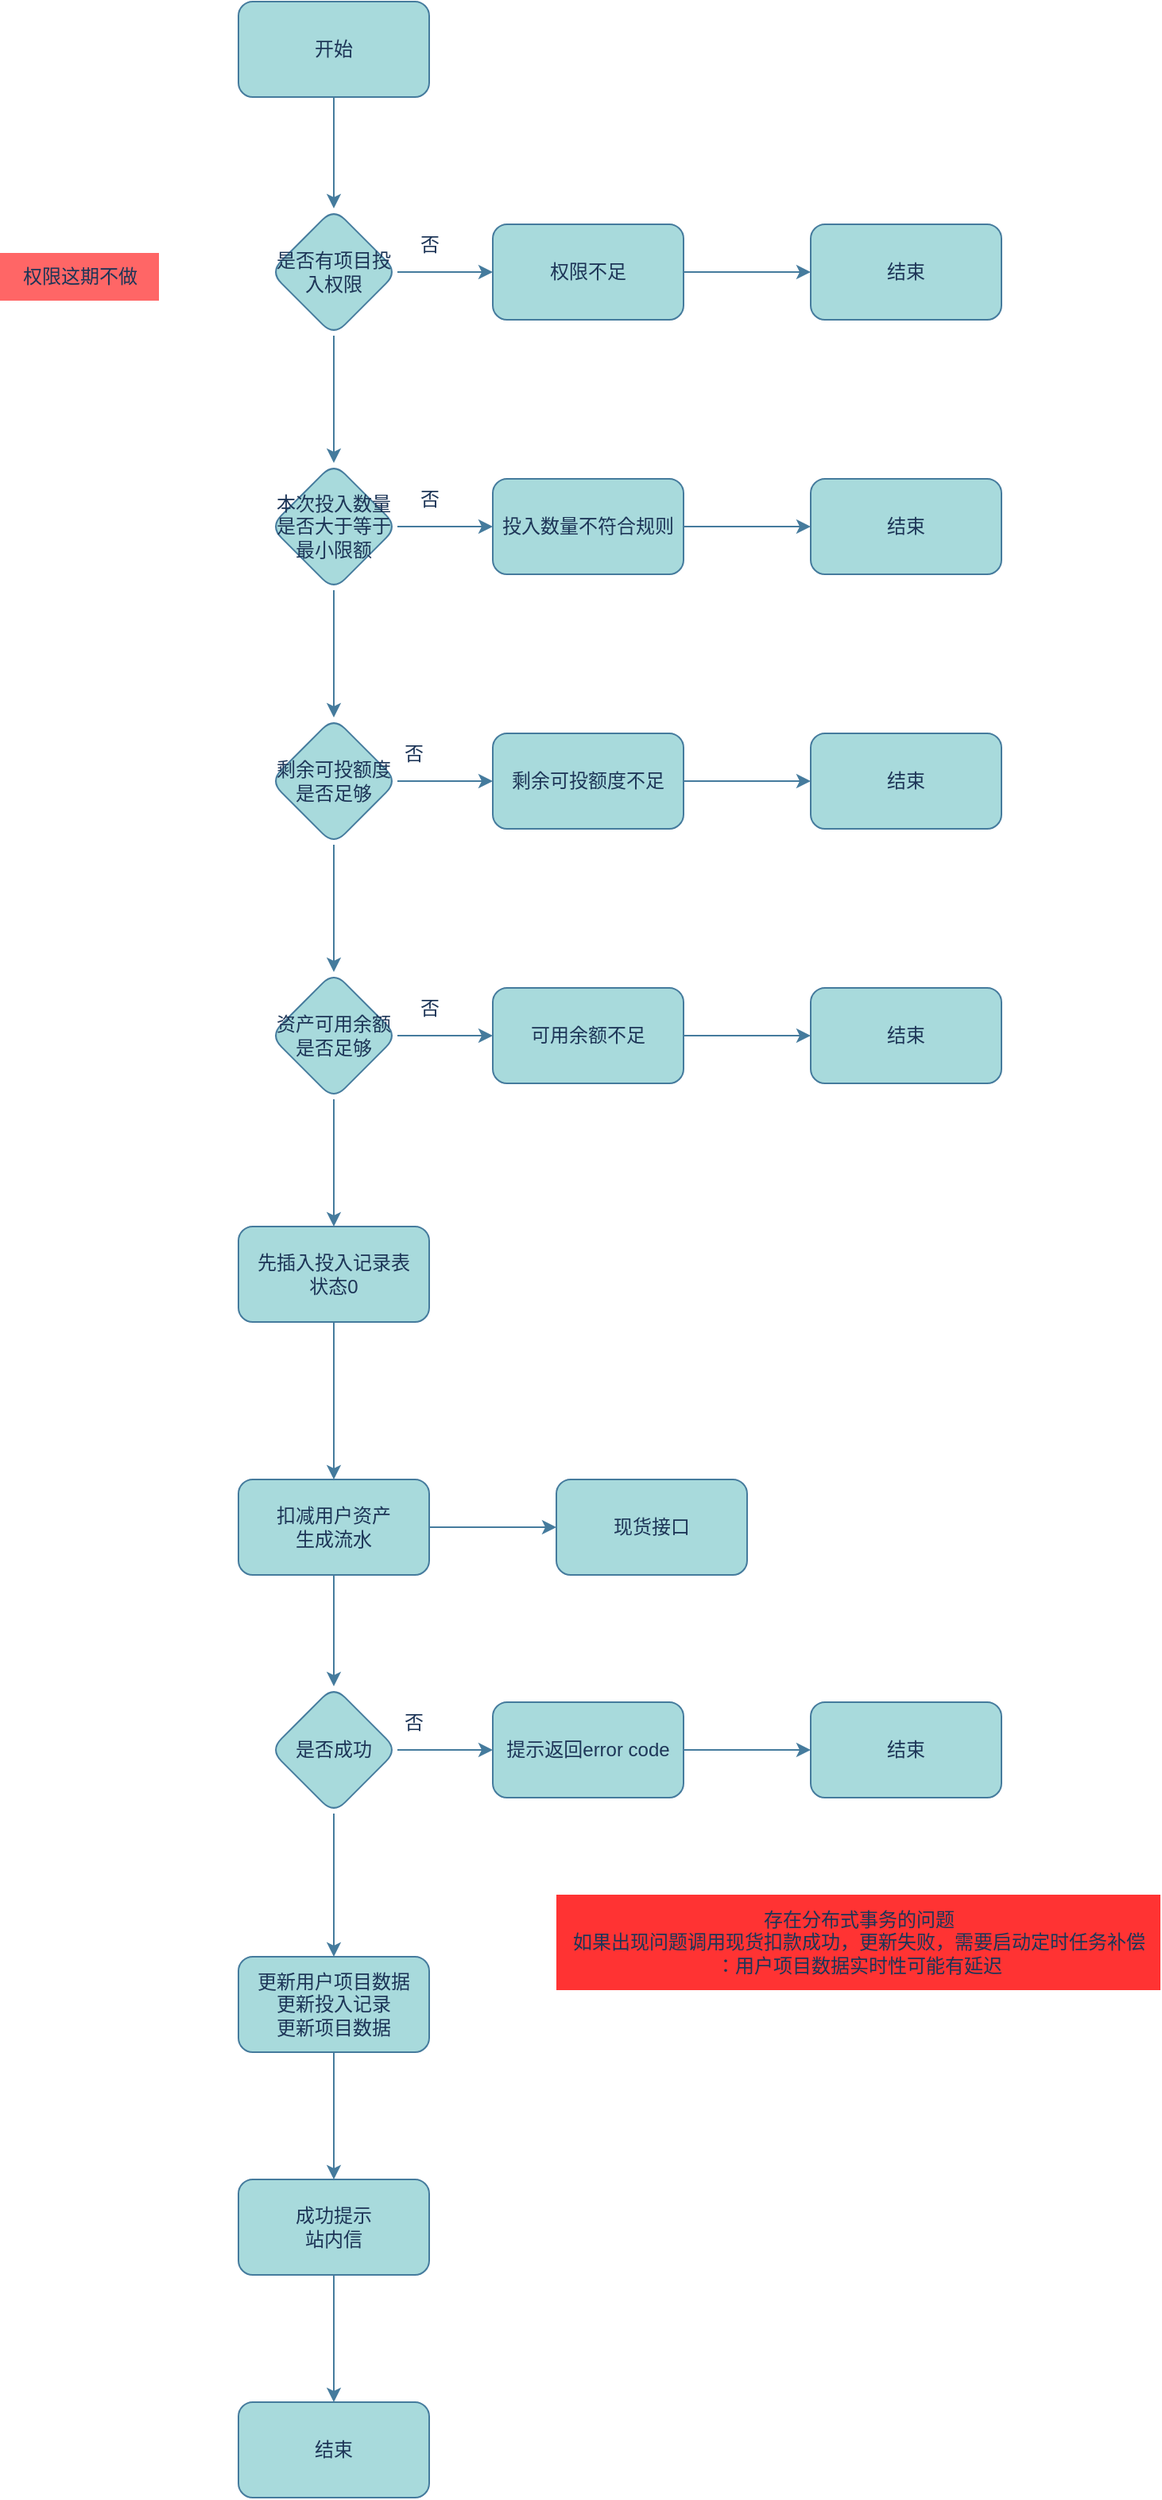 <mxfile version="21.5.2" type="github">
  <diagram id="C5RBs43oDa-KdzZeNtuy" name="Page-1">
    <mxGraphModel dx="1434" dy="680" grid="1" gridSize="10" guides="1" tooltips="1" connect="1" arrows="1" fold="1" page="1" pageScale="1" pageWidth="1200" pageHeight="1920" background="#ffffff" math="0" shadow="0">
      <root>
        <mxCell id="WIyWlLk6GJQsqaUBKTNV-0" />
        <mxCell id="WIyWlLk6GJQsqaUBKTNV-1" parent="WIyWlLk6GJQsqaUBKTNV-0" />
        <mxCell id="2e_g-QVYGHSv_7SJw1xX-2" value="" style="edgeStyle=orthogonalEdgeStyle;rounded=0;orthogonalLoop=1;jettySize=auto;html=1;strokeColor=#457B9D;fontColor=#1D3557;fillColor=#A8DADC;" edge="1" parent="WIyWlLk6GJQsqaUBKTNV-1" source="2e_g-QVYGHSv_7SJw1xX-0" target="2e_g-QVYGHSv_7SJw1xX-1">
          <mxGeometry relative="1" as="geometry" />
        </mxCell>
        <mxCell id="2e_g-QVYGHSv_7SJw1xX-0" value="开始" style="rounded=1;whiteSpace=wrap;html=1;strokeColor=#457B9D;fontColor=#1D3557;fillColor=#A8DADC;" vertex="1" parent="WIyWlLk6GJQsqaUBKTNV-1">
          <mxGeometry x="250" y="20" width="120" height="60" as="geometry" />
        </mxCell>
        <mxCell id="2e_g-QVYGHSv_7SJw1xX-4" value="" style="edgeStyle=orthogonalEdgeStyle;rounded=0;orthogonalLoop=1;jettySize=auto;html=1;strokeColor=#457B9D;fontColor=#1D3557;fillColor=#A8DADC;" edge="1" parent="WIyWlLk6GJQsqaUBKTNV-1" source="2e_g-QVYGHSv_7SJw1xX-1" target="2e_g-QVYGHSv_7SJw1xX-3">
          <mxGeometry relative="1" as="geometry" />
        </mxCell>
        <mxCell id="2e_g-QVYGHSv_7SJw1xX-9" value="" style="edgeStyle=orthogonalEdgeStyle;rounded=0;orthogonalLoop=1;jettySize=auto;html=1;strokeColor=#457B9D;fontColor=#1D3557;fillColor=#A8DADC;" edge="1" parent="WIyWlLk6GJQsqaUBKTNV-1" source="2e_g-QVYGHSv_7SJw1xX-1" target="2e_g-QVYGHSv_7SJw1xX-8">
          <mxGeometry relative="1" as="geometry" />
        </mxCell>
        <mxCell id="2e_g-QVYGHSv_7SJw1xX-1" value="是否有项目投入权限" style="rhombus;whiteSpace=wrap;html=1;fillColor=#A8DADC;strokeColor=#457B9D;fontColor=#1D3557;rounded=1;" vertex="1" parent="WIyWlLk6GJQsqaUBKTNV-1">
          <mxGeometry x="270" y="150" width="80" height="80" as="geometry" />
        </mxCell>
        <mxCell id="2e_g-QVYGHSv_7SJw1xX-7" value="" style="edgeStyle=orthogonalEdgeStyle;rounded=0;orthogonalLoop=1;jettySize=auto;html=1;strokeColor=#457B9D;fontColor=#1D3557;fillColor=#A8DADC;" edge="1" parent="WIyWlLk6GJQsqaUBKTNV-1" source="2e_g-QVYGHSv_7SJw1xX-3" target="2e_g-QVYGHSv_7SJw1xX-6">
          <mxGeometry relative="1" as="geometry" />
        </mxCell>
        <mxCell id="2e_g-QVYGHSv_7SJw1xX-3" value="权限不足" style="whiteSpace=wrap;html=1;fillColor=#A8DADC;strokeColor=#457B9D;fontColor=#1D3557;rounded=1;" vertex="1" parent="WIyWlLk6GJQsqaUBKTNV-1">
          <mxGeometry x="410" y="160" width="120" height="60" as="geometry" />
        </mxCell>
        <mxCell id="2e_g-QVYGHSv_7SJw1xX-5" value="否" style="text;html=1;align=center;verticalAlign=middle;resizable=0;points=[];autosize=1;strokeColor=none;fillColor=none;fontColor=#1D3557;" vertex="1" parent="WIyWlLk6GJQsqaUBKTNV-1">
          <mxGeometry x="350" y="158" width="40" height="30" as="geometry" />
        </mxCell>
        <mxCell id="2e_g-QVYGHSv_7SJw1xX-6" value="结束" style="whiteSpace=wrap;html=1;fillColor=#A8DADC;strokeColor=#457B9D;fontColor=#1D3557;rounded=1;" vertex="1" parent="WIyWlLk6GJQsqaUBKTNV-1">
          <mxGeometry x="610" y="160" width="120" height="60" as="geometry" />
        </mxCell>
        <mxCell id="2e_g-QVYGHSv_7SJw1xX-11" value="" style="edgeStyle=orthogonalEdgeStyle;rounded=0;orthogonalLoop=1;jettySize=auto;html=1;strokeColor=#457B9D;fontColor=#1D3557;fillColor=#A8DADC;" edge="1" parent="WIyWlLk6GJQsqaUBKTNV-1" source="2e_g-QVYGHSv_7SJw1xX-8" target="2e_g-QVYGHSv_7SJw1xX-10">
          <mxGeometry relative="1" as="geometry" />
        </mxCell>
        <mxCell id="2e_g-QVYGHSv_7SJw1xX-18" value="" style="edgeStyle=orthogonalEdgeStyle;rounded=0;orthogonalLoop=1;jettySize=auto;html=1;strokeColor=#457B9D;fontColor=#1D3557;fillColor=#A8DADC;" edge="1" parent="WIyWlLk6GJQsqaUBKTNV-1" source="2e_g-QVYGHSv_7SJw1xX-8" target="2e_g-QVYGHSv_7SJw1xX-17">
          <mxGeometry relative="1" as="geometry" />
        </mxCell>
        <mxCell id="2e_g-QVYGHSv_7SJw1xX-8" value="本次投入数量是否大于等于最小限额" style="rhombus;whiteSpace=wrap;html=1;fillColor=#A8DADC;strokeColor=#457B9D;fontColor=#1D3557;rounded=1;" vertex="1" parent="WIyWlLk6GJQsqaUBKTNV-1">
          <mxGeometry x="270" y="310" width="80" height="80" as="geometry" />
        </mxCell>
        <mxCell id="2e_g-QVYGHSv_7SJw1xX-14" value="" style="edgeStyle=orthogonalEdgeStyle;rounded=0;orthogonalLoop=1;jettySize=auto;html=1;strokeColor=#457B9D;fontColor=#1D3557;fillColor=#A8DADC;" edge="1" parent="WIyWlLk6GJQsqaUBKTNV-1" source="2e_g-QVYGHSv_7SJw1xX-10" target="2e_g-QVYGHSv_7SJw1xX-13">
          <mxGeometry relative="1" as="geometry" />
        </mxCell>
        <mxCell id="2e_g-QVYGHSv_7SJw1xX-10" value="投入数量不符合规则" style="whiteSpace=wrap;html=1;fillColor=#A8DADC;strokeColor=#457B9D;fontColor=#1D3557;rounded=1;" vertex="1" parent="WIyWlLk6GJQsqaUBKTNV-1">
          <mxGeometry x="410" y="320" width="120" height="60" as="geometry" />
        </mxCell>
        <mxCell id="2e_g-QVYGHSv_7SJw1xX-12" value="否" style="text;html=1;align=center;verticalAlign=middle;resizable=0;points=[];autosize=1;strokeColor=none;fillColor=none;fontColor=#1D3557;" vertex="1" parent="WIyWlLk6GJQsqaUBKTNV-1">
          <mxGeometry x="350" y="318" width="40" height="30" as="geometry" />
        </mxCell>
        <mxCell id="2e_g-QVYGHSv_7SJw1xX-13" value="结束" style="whiteSpace=wrap;html=1;fillColor=#A8DADC;strokeColor=#457B9D;fontColor=#1D3557;rounded=1;" vertex="1" parent="WIyWlLk6GJQsqaUBKTNV-1">
          <mxGeometry x="610" y="320" width="120" height="60" as="geometry" />
        </mxCell>
        <mxCell id="2e_g-QVYGHSv_7SJw1xX-20" value="" style="edgeStyle=orthogonalEdgeStyle;rounded=0;orthogonalLoop=1;jettySize=auto;html=1;strokeColor=#457B9D;fontColor=#1D3557;fillColor=#A8DADC;" edge="1" parent="WIyWlLk6GJQsqaUBKTNV-1" source="2e_g-QVYGHSv_7SJw1xX-17" target="2e_g-QVYGHSv_7SJw1xX-19">
          <mxGeometry relative="1" as="geometry" />
        </mxCell>
        <mxCell id="2e_g-QVYGHSv_7SJw1xX-25" value="" style="edgeStyle=orthogonalEdgeStyle;rounded=0;orthogonalLoop=1;jettySize=auto;html=1;strokeColor=#457B9D;fontColor=#1D3557;fillColor=#A8DADC;" edge="1" parent="WIyWlLk6GJQsqaUBKTNV-1" source="2e_g-QVYGHSv_7SJw1xX-17" target="2e_g-QVYGHSv_7SJw1xX-24">
          <mxGeometry relative="1" as="geometry" />
        </mxCell>
        <mxCell id="2e_g-QVYGHSv_7SJw1xX-17" value="剩余可投额度是否足够" style="rhombus;whiteSpace=wrap;html=1;fillColor=#A8DADC;strokeColor=#457B9D;fontColor=#1D3557;rounded=1;" vertex="1" parent="WIyWlLk6GJQsqaUBKTNV-1">
          <mxGeometry x="270" y="470" width="80" height="80" as="geometry" />
        </mxCell>
        <mxCell id="2e_g-QVYGHSv_7SJw1xX-23" value="" style="edgeStyle=orthogonalEdgeStyle;rounded=0;orthogonalLoop=1;jettySize=auto;html=1;strokeColor=#457B9D;fontColor=#1D3557;fillColor=#A8DADC;" edge="1" parent="WIyWlLk6GJQsqaUBKTNV-1" source="2e_g-QVYGHSv_7SJw1xX-19" target="2e_g-QVYGHSv_7SJw1xX-22">
          <mxGeometry relative="1" as="geometry" />
        </mxCell>
        <mxCell id="2e_g-QVYGHSv_7SJw1xX-19" value="剩余可投额度不足" style="whiteSpace=wrap;html=1;fillColor=#A8DADC;strokeColor=#457B9D;fontColor=#1D3557;rounded=1;" vertex="1" parent="WIyWlLk6GJQsqaUBKTNV-1">
          <mxGeometry x="410" y="480" width="120" height="60" as="geometry" />
        </mxCell>
        <mxCell id="2e_g-QVYGHSv_7SJw1xX-21" value="否" style="text;html=1;align=center;verticalAlign=middle;resizable=0;points=[];autosize=1;strokeColor=none;fillColor=none;fontColor=#1D3557;" vertex="1" parent="WIyWlLk6GJQsqaUBKTNV-1">
          <mxGeometry x="340" y="478" width="40" height="30" as="geometry" />
        </mxCell>
        <mxCell id="2e_g-QVYGHSv_7SJw1xX-22" value="结束" style="whiteSpace=wrap;html=1;fillColor=#A8DADC;strokeColor=#457B9D;fontColor=#1D3557;rounded=1;" vertex="1" parent="WIyWlLk6GJQsqaUBKTNV-1">
          <mxGeometry x="610" y="480" width="120" height="60" as="geometry" />
        </mxCell>
        <mxCell id="2e_g-QVYGHSv_7SJw1xX-27" value="" style="edgeStyle=orthogonalEdgeStyle;rounded=0;orthogonalLoop=1;jettySize=auto;html=1;strokeColor=#457B9D;fontColor=#1D3557;fillColor=#A8DADC;" edge="1" parent="WIyWlLk6GJQsqaUBKTNV-1" source="2e_g-QVYGHSv_7SJw1xX-24" target="2e_g-QVYGHSv_7SJw1xX-26">
          <mxGeometry relative="1" as="geometry" />
        </mxCell>
        <mxCell id="2e_g-QVYGHSv_7SJw1xX-59" style="edgeStyle=orthogonalEdgeStyle;rounded=0;orthogonalLoop=1;jettySize=auto;html=1;entryX=0.5;entryY=0;entryDx=0;entryDy=0;strokeColor=#457B9D;fontColor=#1D3557;fillColor=#A8DADC;" edge="1" parent="WIyWlLk6GJQsqaUBKTNV-1" source="2e_g-QVYGHSv_7SJw1xX-24" target="2e_g-QVYGHSv_7SJw1xX-58">
          <mxGeometry relative="1" as="geometry" />
        </mxCell>
        <mxCell id="2e_g-QVYGHSv_7SJw1xX-24" value="资产可用余额是否足够" style="rhombus;whiteSpace=wrap;html=1;fillColor=#A8DADC;strokeColor=#457B9D;fontColor=#1D3557;rounded=1;" vertex="1" parent="WIyWlLk6GJQsqaUBKTNV-1">
          <mxGeometry x="270" y="630" width="80" height="80" as="geometry" />
        </mxCell>
        <mxCell id="2e_g-QVYGHSv_7SJw1xX-30" value="" style="edgeStyle=orthogonalEdgeStyle;rounded=0;orthogonalLoop=1;jettySize=auto;html=1;strokeColor=#457B9D;fontColor=#1D3557;fillColor=#A8DADC;" edge="1" parent="WIyWlLk6GJQsqaUBKTNV-1" source="2e_g-QVYGHSv_7SJw1xX-26" target="2e_g-QVYGHSv_7SJw1xX-29">
          <mxGeometry relative="1" as="geometry" />
        </mxCell>
        <mxCell id="2e_g-QVYGHSv_7SJw1xX-26" value="可用余额不足" style="whiteSpace=wrap;html=1;fillColor=#A8DADC;strokeColor=#457B9D;fontColor=#1D3557;rounded=1;" vertex="1" parent="WIyWlLk6GJQsqaUBKTNV-1">
          <mxGeometry x="410" y="640" width="120" height="60" as="geometry" />
        </mxCell>
        <mxCell id="2e_g-QVYGHSv_7SJw1xX-28" value="否" style="text;html=1;align=center;verticalAlign=middle;resizable=0;points=[];autosize=1;strokeColor=none;fillColor=none;fontColor=#1D3557;" vertex="1" parent="WIyWlLk6GJQsqaUBKTNV-1">
          <mxGeometry x="350" y="638" width="40" height="30" as="geometry" />
        </mxCell>
        <mxCell id="2e_g-QVYGHSv_7SJw1xX-29" value="结束" style="whiteSpace=wrap;html=1;fillColor=#A8DADC;strokeColor=#457B9D;fontColor=#1D3557;rounded=1;" vertex="1" parent="WIyWlLk6GJQsqaUBKTNV-1">
          <mxGeometry x="610" y="640" width="120" height="60" as="geometry" />
        </mxCell>
        <mxCell id="2e_g-QVYGHSv_7SJw1xX-38" value="" style="edgeStyle=orthogonalEdgeStyle;rounded=0;orthogonalLoop=1;jettySize=auto;html=1;strokeColor=#457B9D;fontColor=#1D3557;fillColor=#A8DADC;" edge="1" parent="WIyWlLk6GJQsqaUBKTNV-1" source="2e_g-QVYGHSv_7SJw1xX-31" target="2e_g-QVYGHSv_7SJw1xX-37">
          <mxGeometry relative="1" as="geometry" />
        </mxCell>
        <mxCell id="2e_g-QVYGHSv_7SJw1xX-52" value="" style="edgeStyle=orthogonalEdgeStyle;rounded=0;orthogonalLoop=1;jettySize=auto;html=1;strokeColor=#457B9D;fontColor=#1D3557;fillColor=#A8DADC;" edge="1" parent="WIyWlLk6GJQsqaUBKTNV-1" source="2e_g-QVYGHSv_7SJw1xX-31" target="2e_g-QVYGHSv_7SJw1xX-51">
          <mxGeometry relative="1" as="geometry" />
        </mxCell>
        <mxCell id="2e_g-QVYGHSv_7SJw1xX-31" value="扣减用户资产&lt;br&gt;生成流水" style="whiteSpace=wrap;html=1;fillColor=#A8DADC;strokeColor=#457B9D;fontColor=#1D3557;rounded=1;" vertex="1" parent="WIyWlLk6GJQsqaUBKTNV-1">
          <mxGeometry x="250" y="949" width="120" height="60" as="geometry" />
        </mxCell>
        <mxCell id="2e_g-QVYGHSv_7SJw1xX-40" value="" style="edgeStyle=orthogonalEdgeStyle;rounded=0;orthogonalLoop=1;jettySize=auto;html=1;strokeColor=#457B9D;fontColor=#1D3557;fillColor=#A8DADC;" edge="1" parent="WIyWlLk6GJQsqaUBKTNV-1" source="2e_g-QVYGHSv_7SJw1xX-37" target="2e_g-QVYGHSv_7SJw1xX-39">
          <mxGeometry relative="1" as="geometry" />
        </mxCell>
        <mxCell id="2e_g-QVYGHSv_7SJw1xX-45" value="" style="edgeStyle=orthogonalEdgeStyle;rounded=0;orthogonalLoop=1;jettySize=auto;html=1;strokeColor=#457B9D;fontColor=#1D3557;fillColor=#A8DADC;" edge="1" parent="WIyWlLk6GJQsqaUBKTNV-1" source="2e_g-QVYGHSv_7SJw1xX-37" target="2e_g-QVYGHSv_7SJw1xX-44">
          <mxGeometry relative="1" as="geometry" />
        </mxCell>
        <mxCell id="2e_g-QVYGHSv_7SJw1xX-37" value="是否成功" style="rhombus;whiteSpace=wrap;html=1;fillColor=#A8DADC;strokeColor=#457B9D;fontColor=#1D3557;rounded=1;" vertex="1" parent="WIyWlLk6GJQsqaUBKTNV-1">
          <mxGeometry x="270" y="1079" width="80" height="80" as="geometry" />
        </mxCell>
        <mxCell id="2e_g-QVYGHSv_7SJw1xX-43" value="" style="edgeStyle=orthogonalEdgeStyle;rounded=0;orthogonalLoop=1;jettySize=auto;html=1;strokeColor=#457B9D;fontColor=#1D3557;fillColor=#A8DADC;" edge="1" parent="WIyWlLk6GJQsqaUBKTNV-1" source="2e_g-QVYGHSv_7SJw1xX-39" target="2e_g-QVYGHSv_7SJw1xX-42">
          <mxGeometry relative="1" as="geometry" />
        </mxCell>
        <mxCell id="2e_g-QVYGHSv_7SJw1xX-39" value="提示返回error code" style="whiteSpace=wrap;html=1;fillColor=#A8DADC;strokeColor=#457B9D;fontColor=#1D3557;rounded=1;" vertex="1" parent="WIyWlLk6GJQsqaUBKTNV-1">
          <mxGeometry x="410" y="1089" width="120" height="60" as="geometry" />
        </mxCell>
        <mxCell id="2e_g-QVYGHSv_7SJw1xX-41" value="否" style="text;html=1;align=center;verticalAlign=middle;resizable=0;points=[];autosize=1;strokeColor=none;fillColor=none;fontColor=#1D3557;" vertex="1" parent="WIyWlLk6GJQsqaUBKTNV-1">
          <mxGeometry x="340" y="1087" width="40" height="30" as="geometry" />
        </mxCell>
        <mxCell id="2e_g-QVYGHSv_7SJw1xX-42" value="结束" style="whiteSpace=wrap;html=1;fillColor=#A8DADC;strokeColor=#457B9D;fontColor=#1D3557;rounded=1;" vertex="1" parent="WIyWlLk6GJQsqaUBKTNV-1">
          <mxGeometry x="610" y="1089" width="120" height="60" as="geometry" />
        </mxCell>
        <mxCell id="2e_g-QVYGHSv_7SJw1xX-47" value="" style="edgeStyle=orthogonalEdgeStyle;rounded=0;orthogonalLoop=1;jettySize=auto;html=1;strokeColor=#457B9D;fontColor=#1D3557;fillColor=#A8DADC;" edge="1" parent="WIyWlLk6GJQsqaUBKTNV-1" source="2e_g-QVYGHSv_7SJw1xX-44" target="2e_g-QVYGHSv_7SJw1xX-46">
          <mxGeometry relative="1" as="geometry" />
        </mxCell>
        <mxCell id="2e_g-QVYGHSv_7SJw1xX-44" value="更新用户项目数据&lt;br&gt;更新投入记录&lt;br&gt;更新项目数据" style="whiteSpace=wrap;html=1;fillColor=#A8DADC;strokeColor=#457B9D;fontColor=#1D3557;rounded=1;" vertex="1" parent="WIyWlLk6GJQsqaUBKTNV-1">
          <mxGeometry x="250" y="1249" width="120" height="60" as="geometry" />
        </mxCell>
        <mxCell id="2e_g-QVYGHSv_7SJw1xX-49" value="" style="edgeStyle=orthogonalEdgeStyle;rounded=0;orthogonalLoop=1;jettySize=auto;html=1;strokeColor=#457B9D;fontColor=#1D3557;fillColor=#A8DADC;" edge="1" parent="WIyWlLk6GJQsqaUBKTNV-1" source="2e_g-QVYGHSv_7SJw1xX-46" target="2e_g-QVYGHSv_7SJw1xX-48">
          <mxGeometry relative="1" as="geometry" />
        </mxCell>
        <mxCell id="2e_g-QVYGHSv_7SJw1xX-46" value="成功提示&lt;br&gt;站内信" style="whiteSpace=wrap;html=1;fillColor=#A8DADC;strokeColor=#457B9D;fontColor=#1D3557;rounded=1;" vertex="1" parent="WIyWlLk6GJQsqaUBKTNV-1">
          <mxGeometry x="250" y="1389" width="120" height="60" as="geometry" />
        </mxCell>
        <mxCell id="2e_g-QVYGHSv_7SJw1xX-48" value="结束" style="whiteSpace=wrap;html=1;fillColor=#A8DADC;strokeColor=#457B9D;fontColor=#1D3557;rounded=1;" vertex="1" parent="WIyWlLk6GJQsqaUBKTNV-1">
          <mxGeometry x="250" y="1529" width="120" height="60" as="geometry" />
        </mxCell>
        <mxCell id="2e_g-QVYGHSv_7SJw1xX-50" value="存在分布式事务的问题&lt;br&gt;如果出现问题调用现货扣款成功，更新失败，需要启动定时任务补偿&lt;br&gt;：用户项目数据实时性可能有延迟" style="text;html=1;align=center;verticalAlign=middle;resizable=0;points=[];autosize=1;strokeColor=none;fillColor=#FF3333;fontColor=#1D3557;" vertex="1" parent="WIyWlLk6GJQsqaUBKTNV-1">
          <mxGeometry x="450" y="1210" width="380" height="60" as="geometry" />
        </mxCell>
        <mxCell id="2e_g-QVYGHSv_7SJw1xX-51" value="现货接口" style="whiteSpace=wrap;html=1;fillColor=#A8DADC;strokeColor=#457B9D;fontColor=#1D3557;rounded=1;" vertex="1" parent="WIyWlLk6GJQsqaUBKTNV-1">
          <mxGeometry x="450" y="949" width="120" height="60" as="geometry" />
        </mxCell>
        <mxCell id="2e_g-QVYGHSv_7SJw1xX-60" style="edgeStyle=orthogonalEdgeStyle;rounded=0;orthogonalLoop=1;jettySize=auto;html=1;entryX=0.5;entryY=0;entryDx=0;entryDy=0;strokeColor=#457B9D;fontColor=#1D3557;fillColor=#A8DADC;" edge="1" parent="WIyWlLk6GJQsqaUBKTNV-1" source="2e_g-QVYGHSv_7SJw1xX-58" target="2e_g-QVYGHSv_7SJw1xX-31">
          <mxGeometry relative="1" as="geometry" />
        </mxCell>
        <mxCell id="2e_g-QVYGHSv_7SJw1xX-58" value="先插入投入记录表&lt;br&gt;状态0" style="rounded=1;whiteSpace=wrap;html=1;strokeColor=#457B9D;fontColor=#1D3557;fillColor=#A8DADC;" vertex="1" parent="WIyWlLk6GJQsqaUBKTNV-1">
          <mxGeometry x="250" y="790" width="120" height="60" as="geometry" />
        </mxCell>
        <mxCell id="2e_g-QVYGHSv_7SJw1xX-61" value="权限这期不做" style="text;html=1;align=center;verticalAlign=middle;resizable=0;points=[];autosize=1;strokeColor=none;fillColor=#FF6666;fontColor=#1D3557;" vertex="1" parent="WIyWlLk6GJQsqaUBKTNV-1">
          <mxGeometry x="100" y="178" width="100" height="30" as="geometry" />
        </mxCell>
      </root>
    </mxGraphModel>
  </diagram>
</mxfile>

